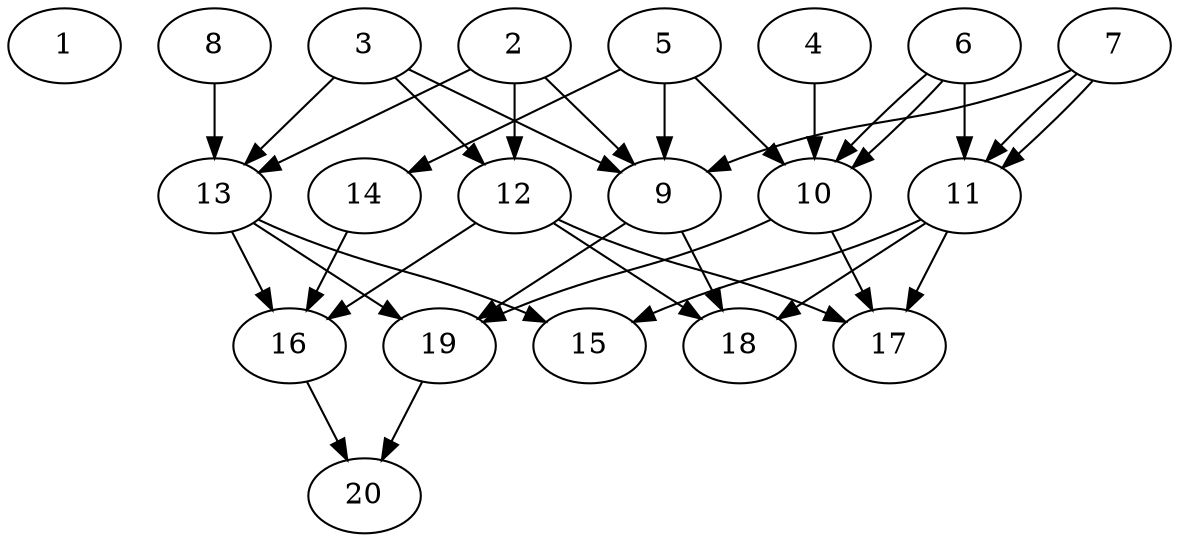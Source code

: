 // DAG automatically generated by daggen at Wed Jul 24 22:02:40 2019
// ./daggen --dot -n 20 --ccr 0.5 --fat 0.6 --regular 0.5 --density 0.5 --mindata 5242880 --maxdata 52428800 
digraph G {
  1 [size="75849728", alpha="0.05", expect_size="37924864"] 
  2 [size="90673152", alpha="0.13", expect_size="45336576"] 
  2 -> 9 [size ="45336576"]
  2 -> 12 [size ="45336576"]
  2 -> 13 [size ="45336576"]
  3 [size="47486976", alpha="0.13", expect_size="23743488"] 
  3 -> 9 [size ="23743488"]
  3 -> 12 [size ="23743488"]
  3 -> 13 [size ="23743488"]
  4 [size="50644992", alpha="0.14", expect_size="25322496"] 
  4 -> 10 [size ="25322496"]
  5 [size="15671296", alpha="0.19", expect_size="7835648"] 
  5 -> 9 [size ="7835648"]
  5 -> 10 [size ="7835648"]
  5 -> 14 [size ="7835648"]
  6 [size="25327616", alpha="0.02", expect_size="12663808"] 
  6 -> 10 [size ="12663808"]
  6 -> 10 [size ="12663808"]
  6 -> 11 [size ="12663808"]
  7 [size="94631936", alpha="0.03", expect_size="47315968"] 
  7 -> 9 [size ="47315968"]
  7 -> 11 [size ="47315968"]
  7 -> 11 [size ="47315968"]
  8 [size="55597056", alpha="0.20", expect_size="27798528"] 
  8 -> 13 [size ="27798528"]
  9 [size="82601984", alpha="0.11", expect_size="41300992"] 
  9 -> 18 [size ="41300992"]
  9 -> 19 [size ="41300992"]
  10 [size="71510016", alpha="0.01", expect_size="35755008"] 
  10 -> 17 [size ="35755008"]
  10 -> 19 [size ="35755008"]
  11 [size="25368576", alpha="0.06", expect_size="12684288"] 
  11 -> 15 [size ="12684288"]
  11 -> 17 [size ="12684288"]
  11 -> 18 [size ="12684288"]
  12 [size="48658432", alpha="0.17", expect_size="24329216"] 
  12 -> 16 [size ="24329216"]
  12 -> 17 [size ="24329216"]
  12 -> 18 [size ="24329216"]
  13 [size="17108992", alpha="0.15", expect_size="8554496"] 
  13 -> 15 [size ="8554496"]
  13 -> 16 [size ="8554496"]
  13 -> 19 [size ="8554496"]
  14 [size="79560704", alpha="0.13", expect_size="39780352"] 
  14 -> 16 [size ="39780352"]
  15 [size="52228096", alpha="0.18", expect_size="26114048"] 
  16 [size="46716928", alpha="0.08", expect_size="23358464"] 
  16 -> 20 [size ="23358464"]
  17 [size="58013696", alpha="0.09", expect_size="29006848"] 
  18 [size="74512384", alpha="0.14", expect_size="37256192"] 
  19 [size="73005056", alpha="0.09", expect_size="36502528"] 
  19 -> 20 [size ="36502528"]
  20 [size="31090688", alpha="0.16", expect_size="15545344"] 
}
